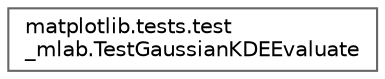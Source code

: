 digraph "Graphical Class Hierarchy"
{
 // LATEX_PDF_SIZE
  bgcolor="transparent";
  edge [fontname=Helvetica,fontsize=10,labelfontname=Helvetica,labelfontsize=10];
  node [fontname=Helvetica,fontsize=10,shape=box,height=0.2,width=0.4];
  rankdir="LR";
  Node0 [id="Node000000",label="matplotlib.tests.test\l_mlab.TestGaussianKDEEvaluate",height=0.2,width=0.4,color="grey40", fillcolor="white", style="filled",URL="$d1/d42/classmatplotlib_1_1tests_1_1test__mlab_1_1TestGaussianKDEEvaluate.html",tooltip=" "];
}
